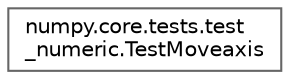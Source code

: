 digraph "Graphical Class Hierarchy"
{
 // LATEX_PDF_SIZE
  bgcolor="transparent";
  edge [fontname=Helvetica,fontsize=10,labelfontname=Helvetica,labelfontsize=10];
  node [fontname=Helvetica,fontsize=10,shape=box,height=0.2,width=0.4];
  rankdir="LR";
  Node0 [id="Node000000",label="numpy.core.tests.test\l_numeric.TestMoveaxis",height=0.2,width=0.4,color="grey40", fillcolor="white", style="filled",URL="$d1/d2c/classnumpy_1_1core_1_1tests_1_1test__numeric_1_1TestMoveaxis.html",tooltip=" "];
}
